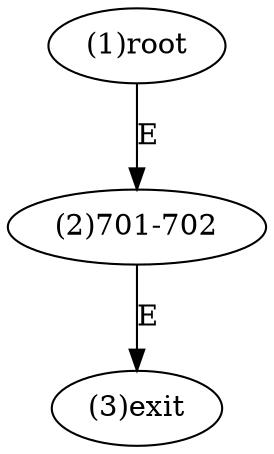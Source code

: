 digraph "" { 
1[ label="(1)root"];
2[ label="(2)701-702"];
3[ label="(3)exit"];
1->2[ label="E"];
2->3[ label="E"];
}